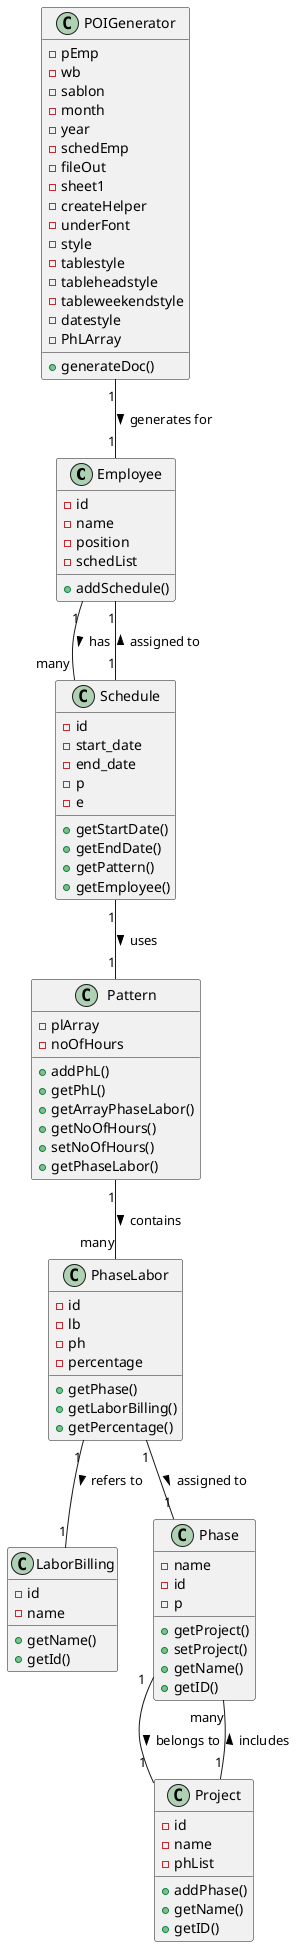 @startuml
class Employee {
    - id
    - name
    - position
    - schedList
    + addSchedule()
}

class Schedule {
    - id
    - start_date
    - end_date
    - p
    - e
    + getStartDate()
    + getEndDate()
    + getPattern()
    + getEmployee()
}

class Pattern {
    - plArray
    - noOfHours
    + addPhL()
    + getPhL()
    + getArrayPhaseLabor()
    + getNoOfHours()
    + setNoOfHours()
    + getPhaseLabor()
}

class PhaseLabor {
    - id
    - lb
    - ph
    - percentage
    + getPhase()
    + getLaborBilling()
    + getPercentage()
}

class LaborBilling {
    - id
    - name
    + getName()
    + getId()
}

class Phase {
    - name
    - id
    - p
    + getProject()
    + setProject()
    + getName()
    + getID()
}

class Project {
    - id
    - name
    - phList
    + addPhase()
    + getName()
    + getID()
}

class POIGenerator {
    - pEmp
    - wb
    - sablon
    - month
    - year
    - schedEmp
    - fileOut
    - sheet1
    - createHelper
    - underFont
    - style
    - tablestyle
    - tableheadstyle
    - tableweekendstyle
    - datestyle
    - PhLArray
    + generateDoc()
}

Employee "1" -- "many" Schedule : has >
Schedule "1" -- "1" Pattern : uses >
Schedule "1" -- "1" Employee : assigned to >
Pattern "1" -- "many" PhaseLabor : contains >
PhaseLabor "1" -- "1" LaborBilling : refers to >
PhaseLabor "1" -- "1" Phase : assigned to >
Phase "1" -- "1" Project : belongs to >
Project "1" -- "many" Phase : includes >
POIGenerator "1" -- "1" Employee : generates for >
@enduml

